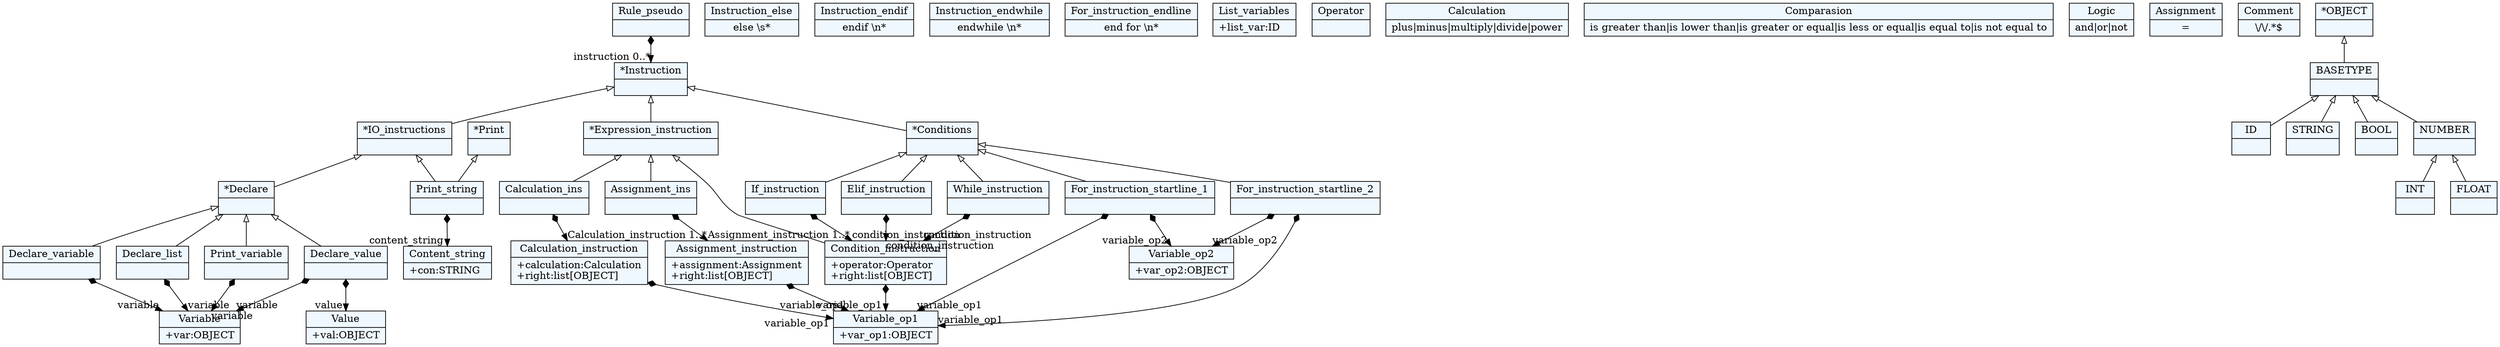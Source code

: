 
    digraph xtext {
    fontname = "Bitstream Vera Sans"
    fontsize = 8
    node[
        shape=record,
        style=filled,
        fillcolor=aliceblue
    ]
    nodesep = 0.3
    edge[dir=black,arrowtail=empty]


1878863203720 -> 1878863179176[arrowtail=diamond, dir=both, headlabel="instruction 0..*"]
1878863203720[ label="{Rule_pseudo|}"]

1878863179176[ label="{*Instruction|}"]
1878863179176 -> 1878863206552 [dir=back]
1878863179176 -> 1878863197112 [dir=back]
1878863179176 -> 1878863185784 [dir=back]

1878863206552[ label="{*IO_instructions|}"]
1878863206552 -> 1878863231096 [dir=back]
1878863206552 -> 1878863542040 [dir=back]

1878863185784[ label="{*Conditions|}"]
1878863185784 -> 1878863217880 [dir=back]
1878863185784 -> 1878863232984 [dir=back]
1878863185784 -> 1878863196168 [dir=back]
1878863185784 -> 1878863180120 [dir=back]
1878863185784 -> 1878863219768 [dir=back]

1878863197112[ label="{*Expression_instruction|}"]
1878863197112 -> 1878863190504 [dir=back]
1878863197112 -> 1878863208440 [dir=back]
1878863197112 -> 1878863212216 [dir=back]

1878863190504 -> 1878863191448[arrowtail=diamond, dir=both, headlabel="Calculation_instruction 1..*"]
1878863190504[ label="{Calculation_ins|}"]

1878863191448 -> 1878863529768[arrowtail=diamond, dir=both, headlabel="variable_op1 "]
1878863191448[ label="{Calculation_instruction|+calculation:Calculation\l+right:list[OBJECT]\l}"]

1878863208440 -> 1878863529768[arrowtail=diamond, dir=both, headlabel="variable_op1 "]
1878863208440[ label="{Condition_instruction|+operator:Operator\l+right:list[OBJECT]\l}"]

1878863212216 -> 1878863214104[arrowtail=diamond, dir=both, headlabel="Assignment_instruction 1..*"]
1878863212216[ label="{Assignment_ins|}"]

1878863214104 -> 1878863529768[arrowtail=diamond, dir=both, headlabel="variable_op1 "]
1878863214104[ label="{Assignment_instruction|+assignment:Assignment\l+right:list[OBJECT]\l}"]

1878863217880 -> 1878863208440[arrowtail=diamond, dir=both, headlabel="condition_instruction "]
1878863217880[ label="{If_instruction|}"]

1878863232984 -> 1878863208440[arrowtail=diamond, dir=both, headlabel="condition_instruction "]
1878863232984[ label="{Elif_instruction|}"]

1878863236760[ label="{Instruction_else|else \\s*}"]

1878863221656[ label="{Instruction_endif|endif \\n*}"]

1878863196168 -> 1878863208440[arrowtail=diamond, dir=both, headlabel="condition_instruction "]
1878863196168[ label="{While_instruction|}"]

1878863187672[ label="{Instruction_endwhile|endwhile \\n*}"]

1878863180120 -> 1878863529768[arrowtail=diamond, dir=both, headlabel="variable_op1 "]
1878863180120 -> 1878863542984[arrowtail=diamond, dir=both, headlabel="variable_op2 "]
1878863180120[ label="{For_instruction_startline_1|}"]

1878863219768 -> 1878863529768[arrowtail=diamond, dir=both, headlabel="variable_op1 "]
1878863219768 -> 1878863542984[arrowtail=diamond, dir=both, headlabel="variable_op2 "]
1878863219768[ label="{For_instruction_startline_2|}"]

1878863234872[ label="{For_instruction_endline|end for \\n*}"]

1878863231096[ label="{*Declare|}"]
1878863231096 -> 1878863224488 [dir=back]
1878863231096 -> 1878863228264 [dir=back]
1878863231096 -> 1878863230152 [dir=back]
1878863231096 -> 1878863536376 [dir=back]

1878863224488 -> 1878857838968[arrowtail=diamond, dir=both, headlabel="variable "]
1878863224488[ label="{Declare_variable|}"]

1878863228264 -> 1878857838968[arrowtail=diamond, dir=both, headlabel="variable "]
1878863228264 -> 1878857830472[arrowtail=diamond, dir=both, headlabel="value "]
1878863228264[ label="{Declare_value|}"]

1878863230152 -> 1878857838968[arrowtail=diamond, dir=both, headlabel="variable "]
1878863230152[ label="{Declare_list|}"]

1878863240536[ label="{List_variables|+list_var:ID\l}"]

1878857838968[ label="{Variable|+var:OBJECT\l}"]

1878857830472[ label="{Value|+val:OBJECT\l}"]

1878863547704[ label="{*Print|}"]
1878863547704 -> 1878863542040 [dir=back]

1878863542040 -> 1878863524104[arrowtail=diamond, dir=both, headlabel="content_string "]
1878863542040[ label="{Print_string|}"]

1878863524104[ label="{Content_string|+con:STRING\l}"]

1878863536376 -> 1878857838968[arrowtail=diamond, dir=both, headlabel="variable "]
1878863536376[ label="{Print_variable|}"]

1878863523160[ label="{Operator|}"]

1878863544872[ label="{Calculation|plus\|minus\|multiply\|divide\|power}"]

1878863531656[ label="{Comparasion|is greater than\|is lower than\|is greater or equal\|is less or equal\|is equal to\|is not equal to}"]

1878863540152[ label="{Logic|and\|or\|not}"]

1878863548648[ label="{Assignment|=}"]

1878863529768[ label="{Variable_op1|+var_op1:OBJECT\l}"]

1878863542984[ label="{Variable_op2|+var_op2:OBJECT\l}"]

1878863520328[ label="{Comment|\\/\\/.*$}"]

1878857831416[ label="{ID|}"]

1878857832360[ label="{STRING|}"]

1878857840856[ label="{BOOL|}"]

1878863184840[ label="{INT|}"]

1878863209384[ label="{FLOAT|}"]

1878863195224[ label="{NUMBER|}"]
1878863195224 -> 1878863209384 [dir=back]
1878863195224 -> 1878863184840 [dir=back]

1878863188616[ label="{BASETYPE|}"]
1878863188616 -> 1878863195224 [dir=back]
1878863188616 -> 1878857840856 [dir=back]
1878863188616 -> 1878857831416 [dir=back]
1878863188616 -> 1878857832360 [dir=back]

1878863182952[ label="{*OBJECT|}"]
1878863182952 -> 1878863188616 [dir=back]


}
